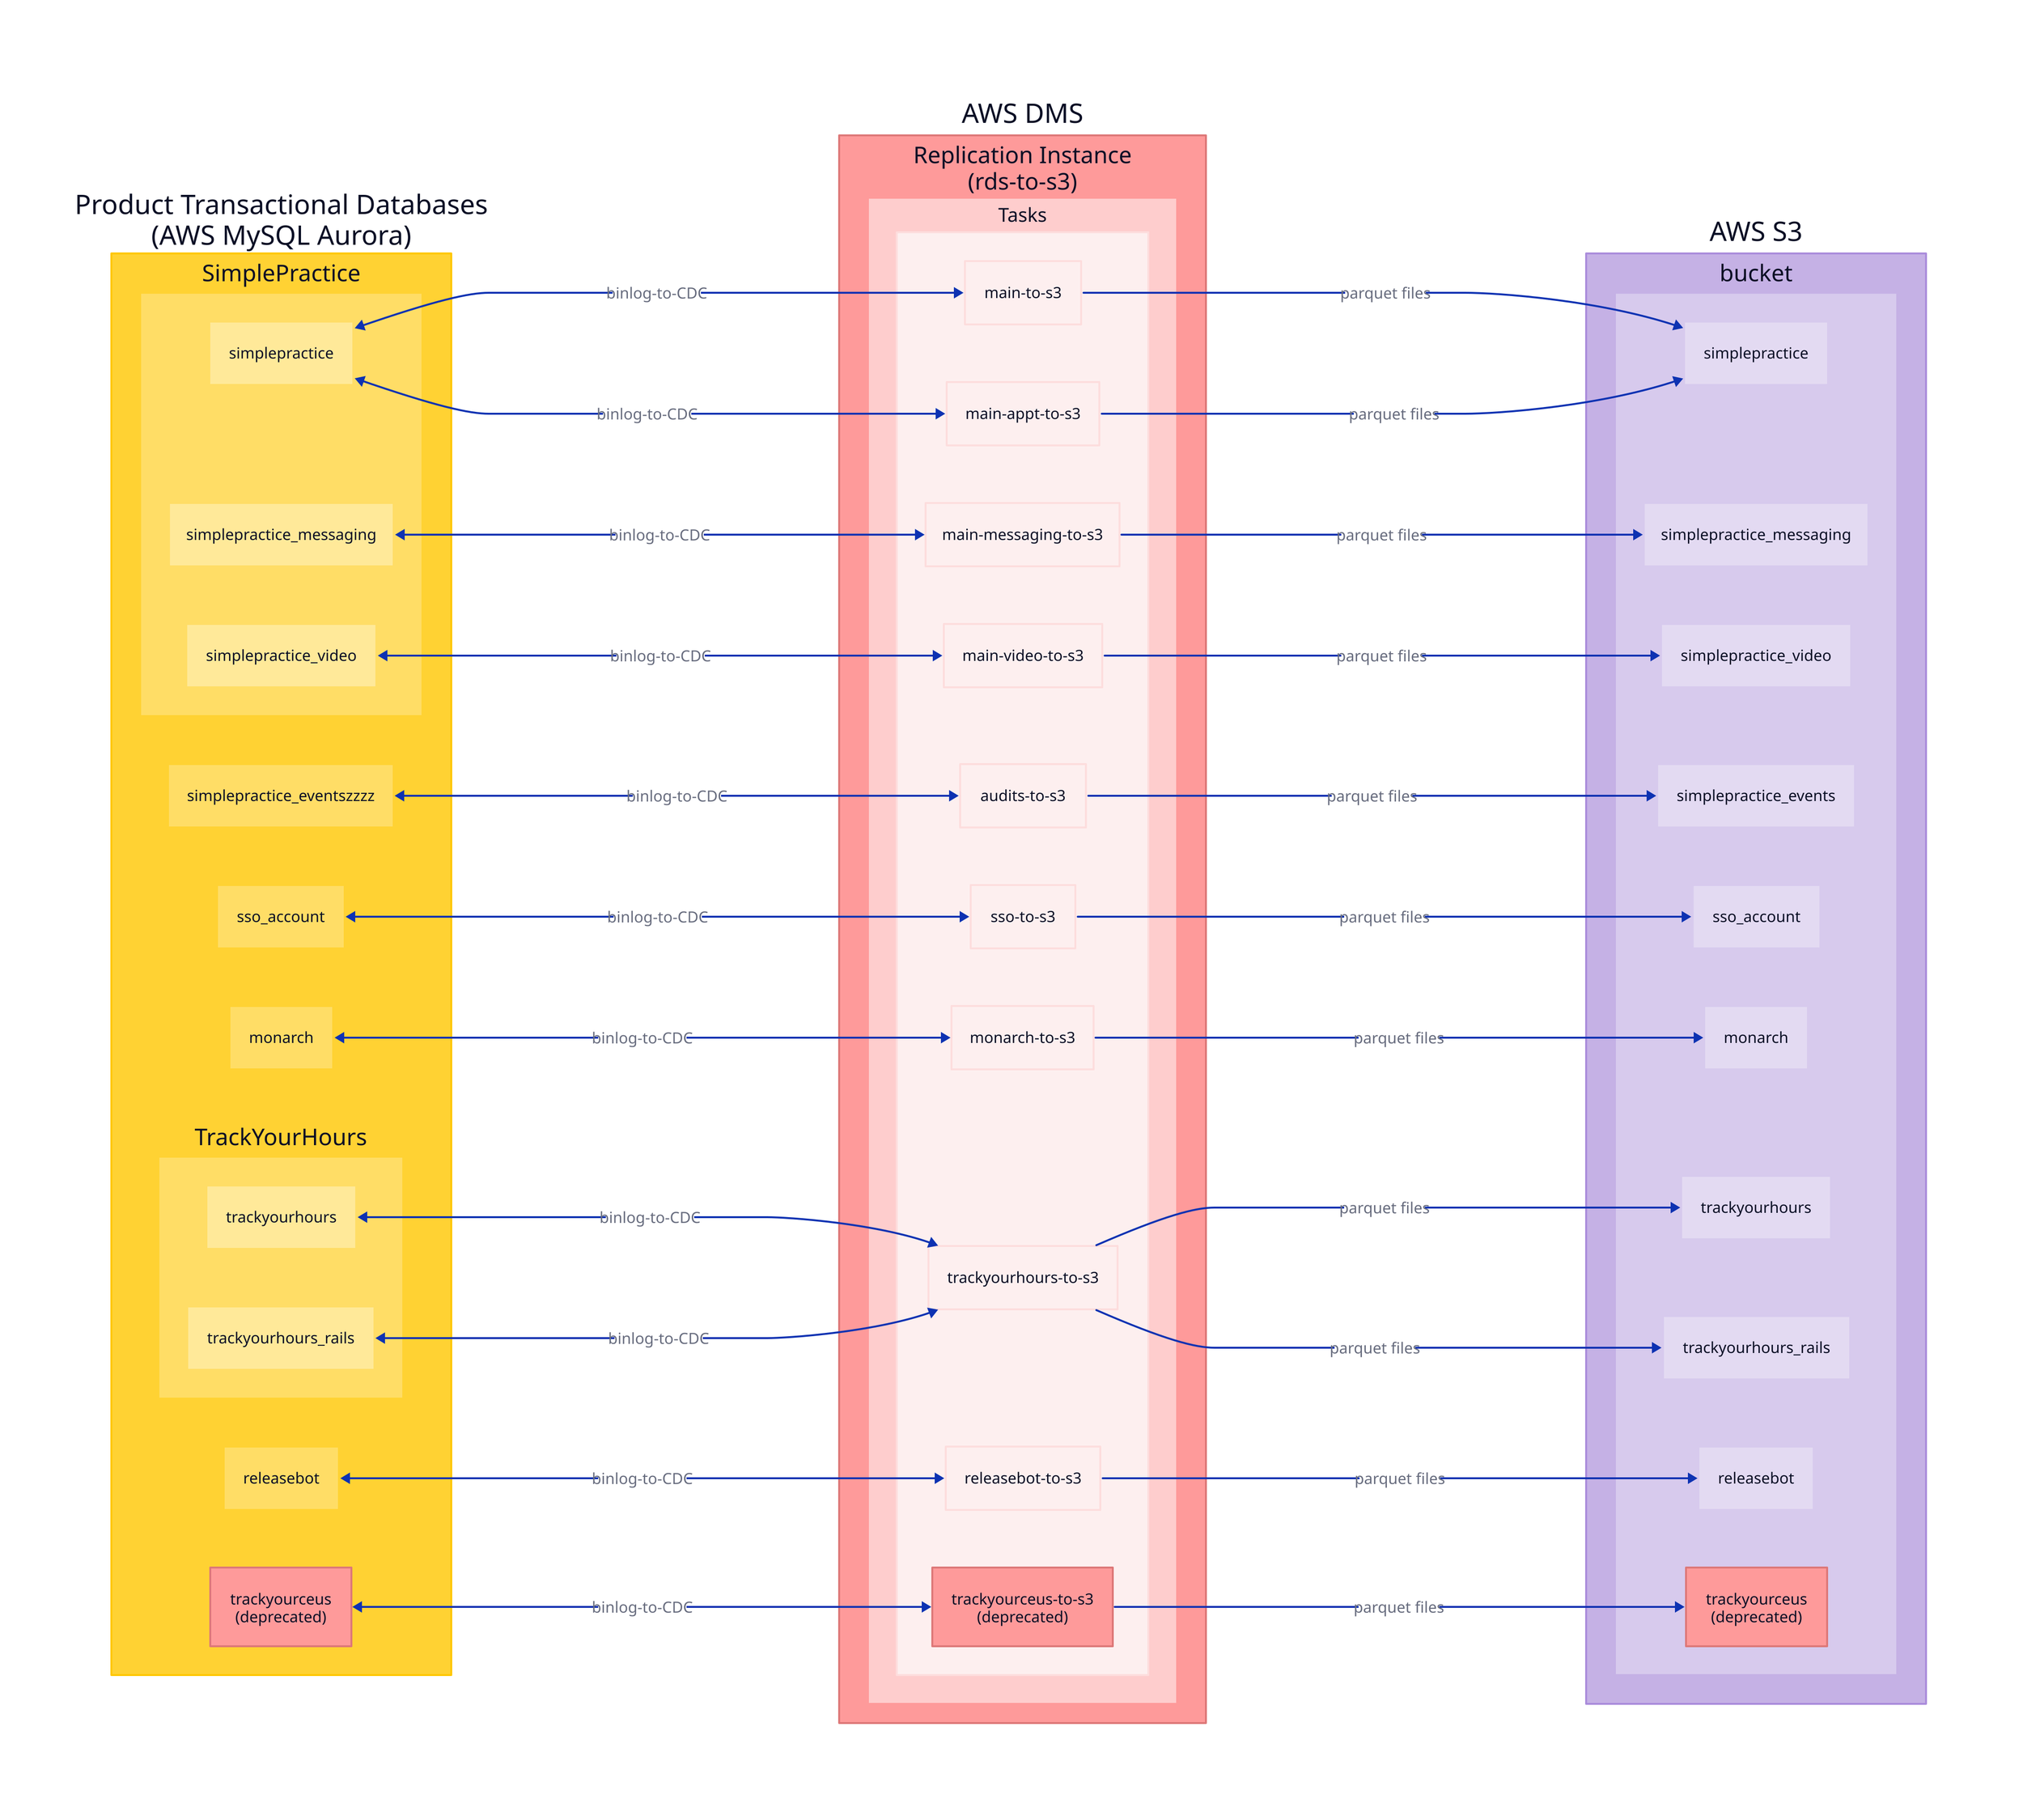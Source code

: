 # Color styles
classes: {
  sun-500: {
    style: {
      fill: "#ffd233"
      stroke: "#ffc700"
    }
  }
  sun-400: {
    style: {
      fill: "#fd6"
      stroke: "#ffd233"
    }
  }
  sun-300: {
    style: {
      fill: "#ffe999"
      stroke: "#fd6"
    }
  }
  sun-200: {
    style: {
      fill: "#fff4cc"
      stroke: "#ffe999"
    }
  }
  sun-100: {
    style: {
      fill: "#fffaeb"
      stroke: "#fff4cc"
    }
  }
  
  mint-500: {
    style: {
      fill: "#9be8a8"
      stroke: "#77d286"
    }
  }
  mint-400: {
    style: {
      fill: "#c2eec9"
      stroke: "#9be8a8"
    }
  }
  mint-300: {
    style: {
      fill: "#d3f3d9"
      stroke: "#c2eec9"
    }
  }
  mint-200: {
    style: {
      fill: "#e5fae7"
      stroke: "#d3f3d9"
    }
  }
  mint-100: {
    style: {
      fill: "#eefcef"
      stroke: "#e5fae7"
    }
  }
  
  clay-500: {
    style: {
      fill: "#fe9a9a"
      stroke: "#dd7878"
    }
  }
  clay-400: {
    style: {
      fill: "#fecdcd"
      stroke: "#fe9a9a"
    }
  }
  clay-300: {
    style: {
      fill: "#fddddd"
      stroke: "#fecdcd"
    }
  }
  clay-200: {
    style: {
      fill: "#fdefef"
      stroke: "#fddddd"
    }
  }
  clay-100: {
    style: {
      fill: "#fef5f5"
      stroke: "#fdefef"
    }
  }
  
  sky-500: {
    style: {
      fill: "#9fe3f9"
      stroke: "#6cc2dd"
    }
  }
  sky-400: {
    style: {
      fill: "#bce9f8"
      stroke: "#9fe3f9"
    }
  }
  sky-300: {
    style: {
      fill: "#cdeff9"
      stroke: "#bce9f8"
    }
  }
  sky-200: {
    style: {
      fill: "#dbf2fa"
      stroke: "#cdeff9"
    }
  }
  sky-100: {
    style: {
      fill: "#e7f5f8"
      stroke: "#dbf2fa"
    }
  }
  
  forest-500: {
    style: {
      fill: "#7f9595"
      stroke: "#617c7c"
    }
  }
  forest-400: {
    style: {
      fill: "#9eaeae"
      stroke: "#7f9595"
    }
  }
  forest-300: {
    style: {
      fill: "#bec9c9"
      stroke: "#9eaeae"
    }
  }
  forest-200: {
    style: {
      fill: "#dee3e3"
      stroke: "#bec9c9"
    }
  }
  forest-100: {
    style: {
      fill: "#eef1f1"
      stroke: "#dee3e3"
    }
  }

  grape-500: {
    style: {
      fill: "#c5b1e5"
      stroke: "#aa8cdb"
    }
  }
  grape-400: {
    style: {
      fill: "#d7caed"
      stroke: "#c5b1e5"
    }
  }
  grape-300: {
    style: {
      fill: "#e3daf2"
      stroke: "#d7caed"
    }
  }
  grape-200: {
    style: {
      fill: "#eee8f6"
      stroke: "#e3daf2"
    }
  }
  grape-100: {
    style: {
      fill: "#f7f4fa"
      stroke: "#eee8f6"
    }
  }
}

direction: right

product: "Product Transactional Databases\n(AWS MySQL Aurora)" {
  class: sun-500
  simplepractice: SimplePractice {
    class: sun-400
    simplepractice: simplepractice{
      class: sun-300
    }
    simplepractice_messaging: simplepractice_messaging{
      class: sun-300
    }
    simplepractice_video: simplepractice_video{
      class: sun-300
    }
  }
  simplepractice_events: simplepractice_eventszzzz{
    class: sun-400
  }
  monarch: monarch{
    class: sun-400
  }
  sso_account: sso_account{
    class: sun-400
  }
  trackyourhours: TrackYourHours {
    class: sun-400
    trackyourhours: trackyourhours{
      class: sun-300
    }
    trackyourhours_rails: trackyourhours_rails{
      class: sun-300
    }
  }
  releasebot: releasebot {
    class: sun-400
  }
  trackyourceus: trackyourceus\n(deprecated){
    class: clay-500
  }
}

dms: AWS DMS{
  class: clay-500
  replication_instance: Replication Instance\n(rds-to-s3) {
    class: clay-400
    tasks: Tasks {
      class: clay-300
        main-to-s3 {
          class: clay-200
        }
        main-appt-to-s3 {
          class: clay-200
        }
        main-messaging-to-s3 {
          class: clay-200
        }
        main-video-to-s3 {
          class: clay-200
        }
        audits-to-s3 {
          class: clay-200
        }
        class: clay-200
        monarch-to-s3 {
          class: clay-200
        }
        trackyourhours-to-s3 {
          class: clay-200
        }
        releasebot-to-s3 {
          class: clay-200
        }
        sso-to-s3 {
          class: clay-200
        }
        trackyourceus-to-s3: trackyourceus-to-s3\n(deprecated){
          class: clay-500
        }
    }
  }
}

s3: AWS S3{
  class: grape-500
  bucket{
    class: grape-400
    simplepractice: simplepractice{
      class: grape-300
    }
    simplepractice_messaging: simplepractice_messaging{
      class: grape-300
    }
    simplepractice_video: simplepractice_video{
      class: grape-300
    }
    simplepractice_events: simplepractice_events{
      class: grape-300
    }
    sso_account: sso_account{
      class: grape-300
    }
    monarch: monarch{
      class: grape-300
    }
    trackyourhours: trackyourhours{
      class: grape-300
    }
    trackyourhours_rails: trackyourhours_rails{
      class: grape-300
    }
    releasebot: releasebot {
      class: grape-300
    }
    trackyourceus: trackyourceus\n(deprecated){
      class: clay-500
    }
  }
}

product.simplepractice.simplepractice <-> dms.replication_instance.tasks.main-to-s3: "binlog-to-CDC"
product.simplepractice.simplepractice <-> dms.replication_instance.tasks.main-appt-to-s3: "binlog-to-CDC"
product.simplepractice.simplepractice_messaging <-> dms.replication_instance.tasks.main-messaging-to-s3: "binlog-to-CDC"
product.simplepractice.simplepractice_video <-> dms.replication_instance.tasks.main-video-to-s3: "binlog-to-CDC"
product.simplepractice_events <-> dms.replication_instance.tasks.audits-to-s3: "binlog-to-CDC"
product.monarch <-> dms.replication_instance.tasks.monarch-to-s3: "binlog-to-CDC"
product.sso_account <-> dms.replication_instance.tasks.sso-to-s3: "binlog-to-CDC"
product.trackyourhours.trackyourhours <-> dms.replication_instance.tasks.trackyourhours-to-s3: "binlog-to-CDC"
product.trackyourhours.trackyourhours_rails <-> dms.replication_instance.tasks.trackyourhours-to-s3: "binlog-to-CDC"
product.releasebot <-> dms.replication_instance.tasks.releasebot-to-s3: "binlog-to-CDC"
product.trackyourceus <-> dms.replication_instance.tasks.trackyourceus-to-s3: "binlog-to-CDC"

dms.replication_instance.tasks.main-to-s3 -> s3.bucket.simplepractice: "parquet files"
dms.replication_instance.tasks.main-appt-to-s3 -> s3.bucket.simplepractice: "parquet files"
dms.replication_instance.tasks.main-messaging-to-s3 -> s3.bucket.simplepractice_messaging: "parquet files"
dms.replication_instance.tasks.main-video-to-s3 -> s3.bucket.simplepractice_video: "parquet files"
dms.replication_instance.tasks.audits-to-s3 -> s3.bucket.simplepractice_events: "parquet files"
dms.replication_instance.tasks.monarch-to-s3 -> s3.bucket.monarch: "parquet files"
dms.replication_instance.tasks.sso-to-s3 -> s3.bucket.sso_account: "parquet files"
dms.replication_instance.tasks.trackyourhours-to-s3 -> s3.bucket.trackyourhours: "parquet files"
dms.replication_instance.tasks.trackyourhours-to-s3 -> s3.bucket.trackyourhours_rails: "parquet files"
dms.replication_instance.tasks.releasebot-to-s3 -> s3.bucket.releasebot: "parquet files"
dms.replication_instance.tasks.trackyourceus-to-s3 -> s3.bucket.trackyourceus: "parquet files"

s3.bucket.simplepractice
s3.bucket.simplepractice
s3.bucket.simplepractice_messaging
s3.bucket.simplepractice_video
s3.bucket.simplepractice_events
s3.bucket.monarch
s3.bucket.sso_account
s3.bucket.trackyourhours
s3.bucket.trackyourhours_rails
s3.bucket.releasebot
s3.bucket.trackyourceus

# dms -> aws_s3: "CDC Messages in Parquet Format"
# aws_s3 -> snowflake.storage_integration: "Storage Integration"
# snowflake.storage_integration -> snowflake.external_stages.top_level: "Top-Level Stage"
# snowflake.external_stages.top_level -> snowflake.external_stages.source_stages: "Source Stages"
# snowflake.external_stages.source_stages -> snowflake.external_tables.source_tables: "External Tables"
# snowflake.external_tables.source_tables -> snowflake.dbt_ingestion.cdc_tables: "CDC Tables"
# snowflake.dbt_ingestion.cdc_tables -> snowflake.dbt_ingestion.scd_tables: "SCD Tables"
# snowflake.dbt_ingestion.scd_tables -> snowflake.dbt_ingestion.views.real_time: "Real-Time Views"
# snowflake.dbt_ingestion.scd_tables -> snowflake.dbt_ingestion.views.current_state: "Current-State Views"
# snowflake.dbt_ingestion.scd_tables -> snowflake.dbt_ingestion.views.latest_state: "Latest-State Views"
# snowflake.dbt_ingestion.scd_tables -> snowflake.dbt_ingestion.views.date_stamped: "Date-Stamped Views"
# snowflake.dbt_ingestion.views -> snowflake.data_masking: "Tag-Based Masking"
# snowflake.data_masking -> snowflake.data_sharing: "Secure Data Sharing"